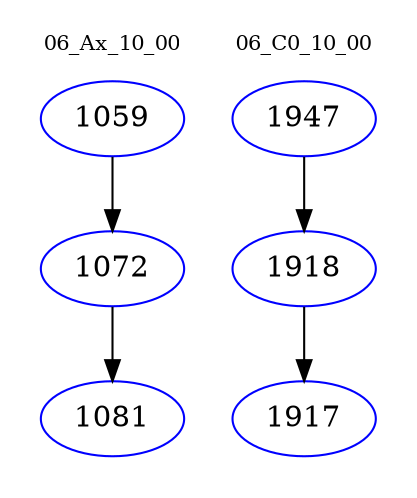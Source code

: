 digraph{
subgraph cluster_0 {
color = white
label = "06_Ax_10_00";
fontsize=10;
T0_1059 [label="1059", color="blue"]
T0_1059 -> T0_1072 [color="black"]
T0_1072 [label="1072", color="blue"]
T0_1072 -> T0_1081 [color="black"]
T0_1081 [label="1081", color="blue"]
}
subgraph cluster_1 {
color = white
label = "06_C0_10_00";
fontsize=10;
T1_1947 [label="1947", color="blue"]
T1_1947 -> T1_1918 [color="black"]
T1_1918 [label="1918", color="blue"]
T1_1918 -> T1_1917 [color="black"]
T1_1917 [label="1917", color="blue"]
}
}
